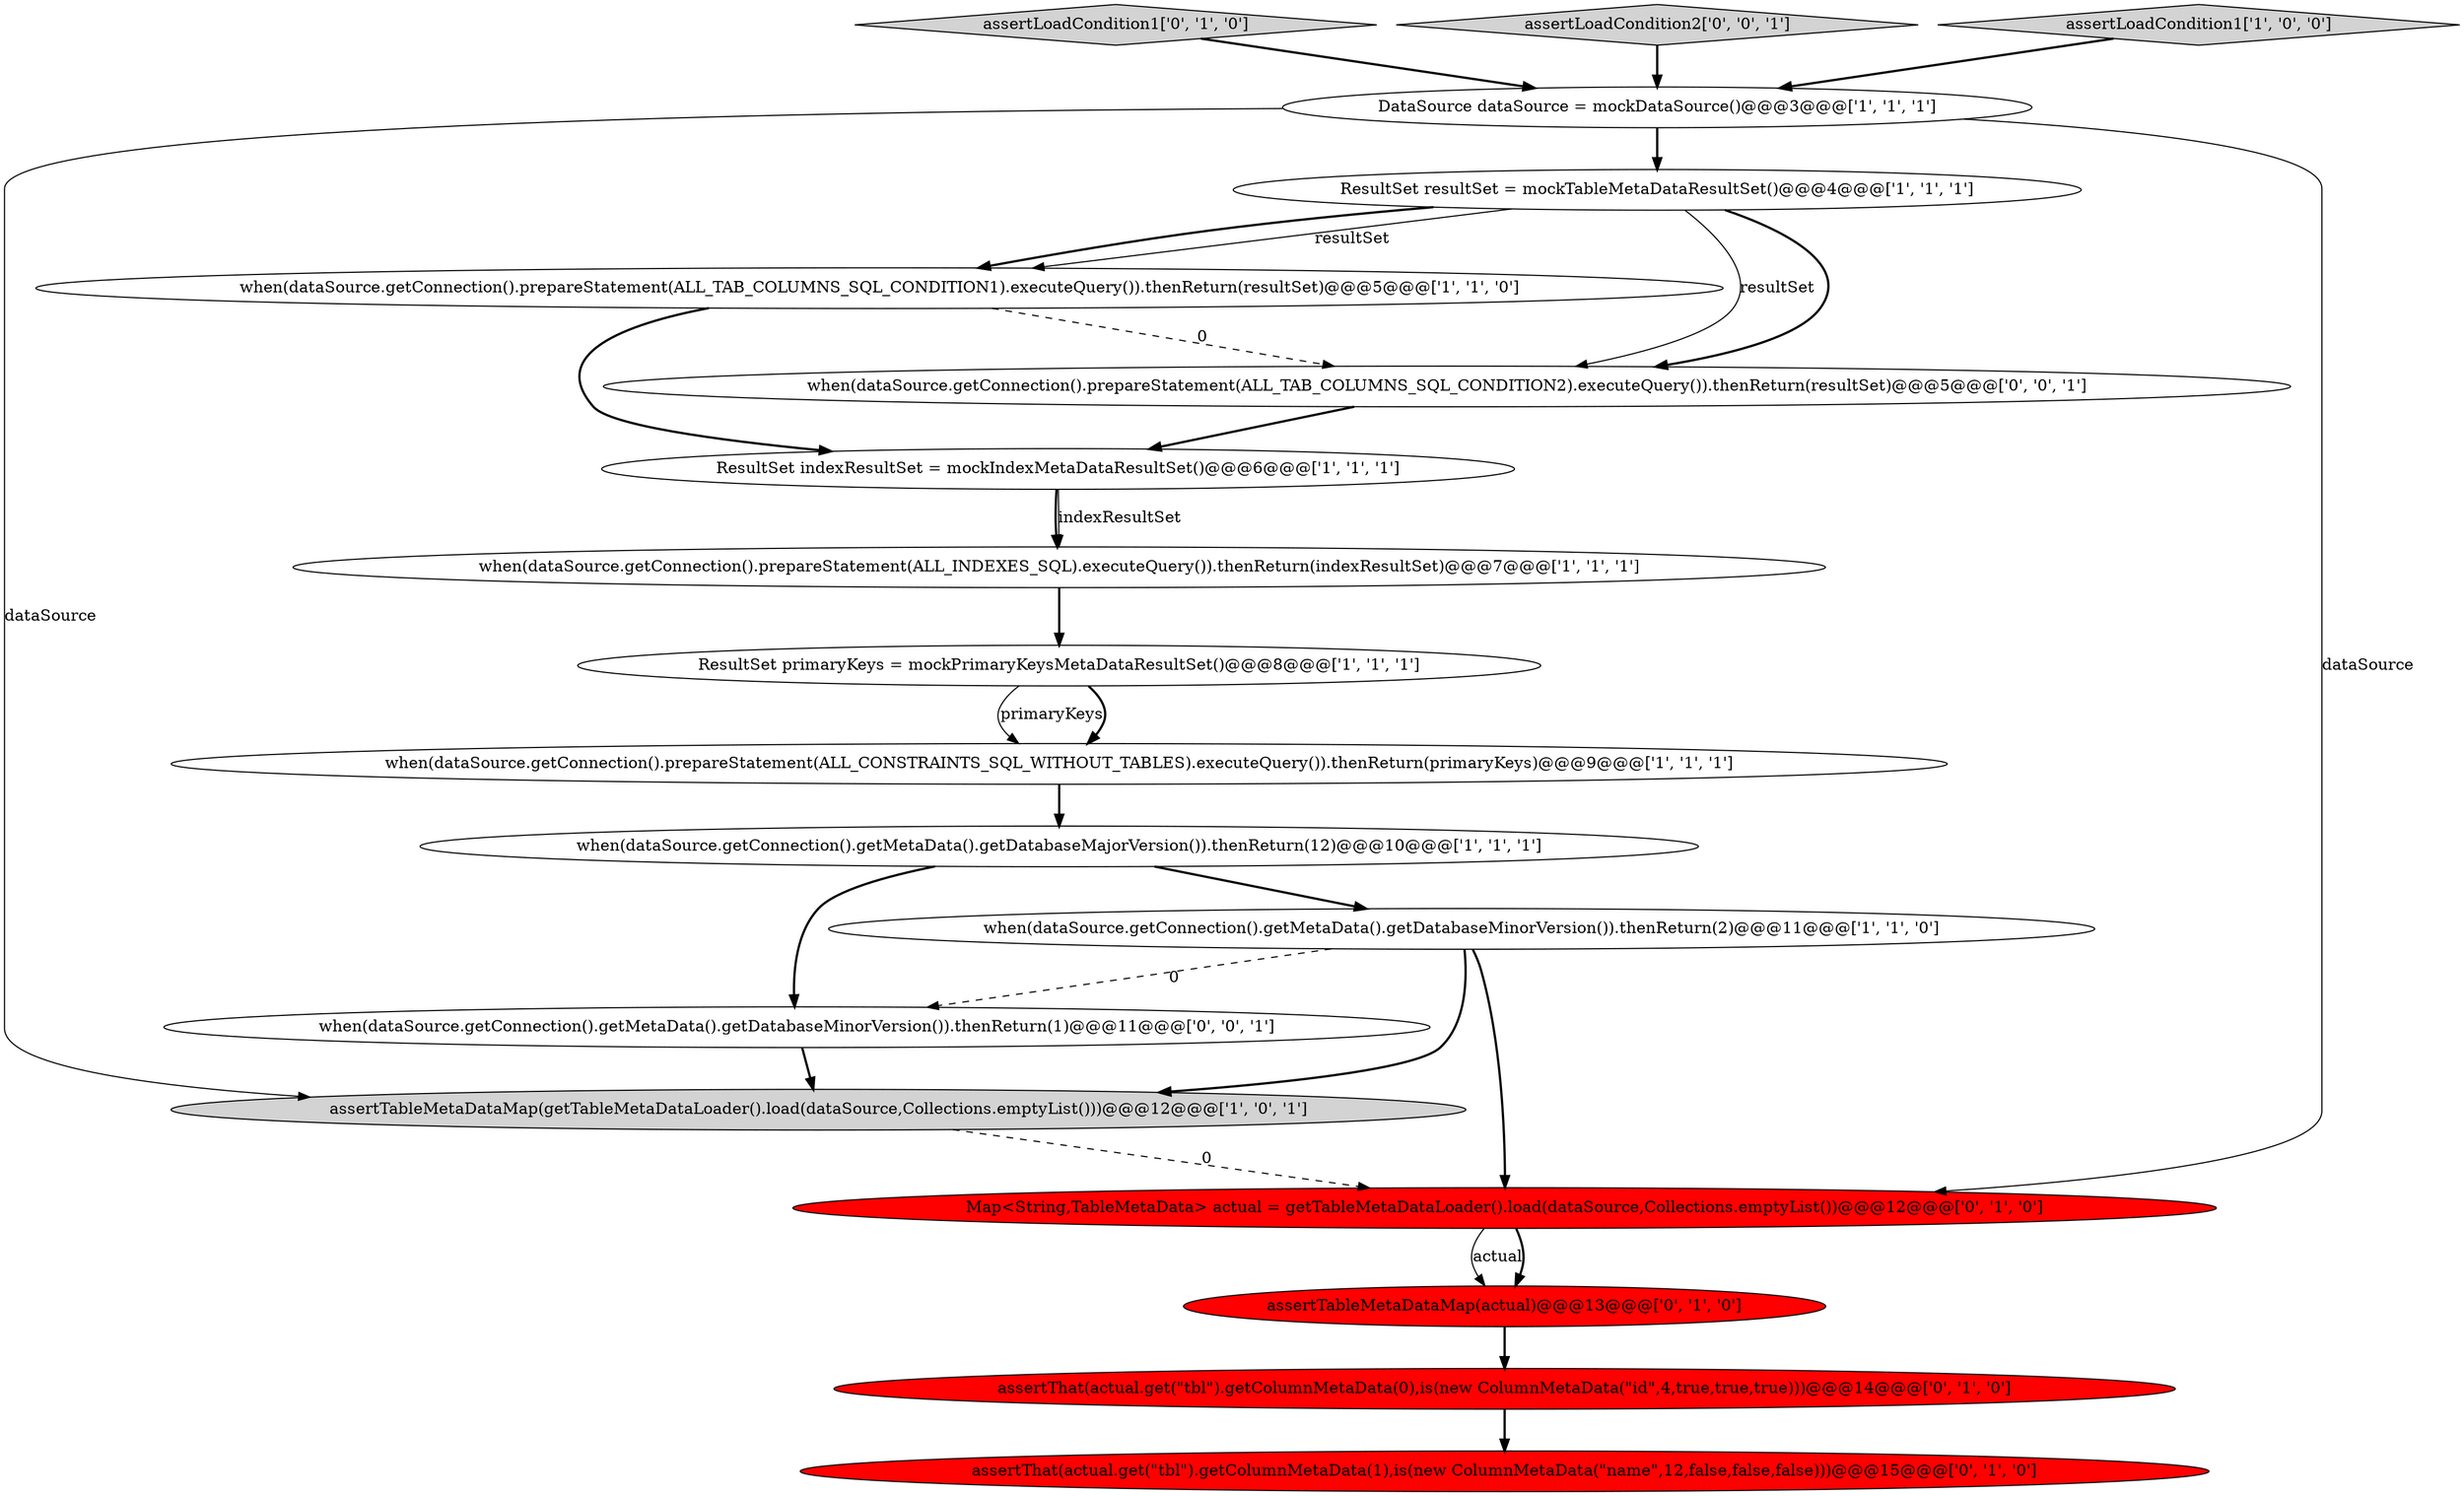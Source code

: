 digraph {
11 [style = filled, label = "assertThat(actual.get(\"tbl\").getColumnMetaData(0),is(new ColumnMetaData(\"id\",4,true,true,true)))@@@14@@@['0', '1', '0']", fillcolor = red, shape = ellipse image = "AAA1AAABBB2BBB"];
16 [style = filled, label = "when(dataSource.getConnection().prepareStatement(ALL_TAB_COLUMNS_SQL_CONDITION2).executeQuery()).thenReturn(resultSet)@@@5@@@['0', '0', '1']", fillcolor = white, shape = ellipse image = "AAA0AAABBB3BBB"];
4 [style = filled, label = "when(dataSource.getConnection().getMetaData().getDatabaseMajorVersion()).thenReturn(12)@@@10@@@['1', '1', '1']", fillcolor = white, shape = ellipse image = "AAA0AAABBB1BBB"];
6 [style = filled, label = "when(dataSource.getConnection().getMetaData().getDatabaseMinorVersion()).thenReturn(2)@@@11@@@['1', '1', '0']", fillcolor = white, shape = ellipse image = "AAA0AAABBB1BBB"];
7 [style = filled, label = "assertTableMetaDataMap(getTableMetaDataLoader().load(dataSource,Collections.emptyList()))@@@12@@@['1', '0', '1']", fillcolor = lightgray, shape = ellipse image = "AAA0AAABBB1BBB"];
9 [style = filled, label = "ResultSet resultSet = mockTableMetaDataResultSet()@@@4@@@['1', '1', '1']", fillcolor = white, shape = ellipse image = "AAA0AAABBB1BBB"];
1 [style = filled, label = "when(dataSource.getConnection().prepareStatement(ALL_TAB_COLUMNS_SQL_CONDITION1).executeQuery()).thenReturn(resultSet)@@@5@@@['1', '1', '0']", fillcolor = white, shape = ellipse image = "AAA0AAABBB1BBB"];
10 [style = filled, label = "when(dataSource.getConnection().prepareStatement(ALL_INDEXES_SQL).executeQuery()).thenReturn(indexResultSet)@@@7@@@['1', '1', '1']", fillcolor = white, shape = ellipse image = "AAA0AAABBB1BBB"];
18 [style = filled, label = "when(dataSource.getConnection().getMetaData().getDatabaseMinorVersion()).thenReturn(1)@@@11@@@['0', '0', '1']", fillcolor = white, shape = ellipse image = "AAA0AAABBB3BBB"];
13 [style = filled, label = "assertLoadCondition1['0', '1', '0']", fillcolor = lightgray, shape = diamond image = "AAA0AAABBB2BBB"];
15 [style = filled, label = "assertThat(actual.get(\"tbl\").getColumnMetaData(1),is(new ColumnMetaData(\"name\",12,false,false,false)))@@@15@@@['0', '1', '0']", fillcolor = red, shape = ellipse image = "AAA1AAABBB2BBB"];
8 [style = filled, label = "when(dataSource.getConnection().prepareStatement(ALL_CONSTRAINTS_SQL_WITHOUT_TABLES).executeQuery()).thenReturn(primaryKeys)@@@9@@@['1', '1', '1']", fillcolor = white, shape = ellipse image = "AAA0AAABBB1BBB"];
14 [style = filled, label = "assertTableMetaDataMap(actual)@@@13@@@['0', '1', '0']", fillcolor = red, shape = ellipse image = "AAA1AAABBB2BBB"];
12 [style = filled, label = "Map<String,TableMetaData> actual = getTableMetaDataLoader().load(dataSource,Collections.emptyList())@@@12@@@['0', '1', '0']", fillcolor = red, shape = ellipse image = "AAA1AAABBB2BBB"];
17 [style = filled, label = "assertLoadCondition2['0', '0', '1']", fillcolor = lightgray, shape = diamond image = "AAA0AAABBB3BBB"];
5 [style = filled, label = "ResultSet indexResultSet = mockIndexMetaDataResultSet()@@@6@@@['1', '1', '1']", fillcolor = white, shape = ellipse image = "AAA0AAABBB1BBB"];
0 [style = filled, label = "assertLoadCondition1['1', '0', '0']", fillcolor = lightgray, shape = diamond image = "AAA0AAABBB1BBB"];
2 [style = filled, label = "DataSource dataSource = mockDataSource()@@@3@@@['1', '1', '1']", fillcolor = white, shape = ellipse image = "AAA0AAABBB1BBB"];
3 [style = filled, label = "ResultSet primaryKeys = mockPrimaryKeysMetaDataResultSet()@@@8@@@['1', '1', '1']", fillcolor = white, shape = ellipse image = "AAA0AAABBB1BBB"];
1->5 [style = bold, label=""];
5->10 [style = bold, label=""];
4->6 [style = bold, label=""];
0->2 [style = bold, label=""];
2->12 [style = solid, label="dataSource"];
10->3 [style = bold, label=""];
4->18 [style = bold, label=""];
2->9 [style = bold, label=""];
9->16 [style = solid, label="resultSet"];
9->16 [style = bold, label=""];
11->15 [style = bold, label=""];
6->18 [style = dashed, label="0"];
12->14 [style = solid, label="actual"];
3->8 [style = solid, label="primaryKeys"];
17->2 [style = bold, label=""];
1->16 [style = dashed, label="0"];
3->8 [style = bold, label=""];
2->7 [style = solid, label="dataSource"];
12->14 [style = bold, label=""];
16->5 [style = bold, label=""];
7->12 [style = dashed, label="0"];
5->10 [style = solid, label="indexResultSet"];
8->4 [style = bold, label=""];
9->1 [style = bold, label=""];
6->7 [style = bold, label=""];
18->7 [style = bold, label=""];
14->11 [style = bold, label=""];
9->1 [style = solid, label="resultSet"];
13->2 [style = bold, label=""];
6->12 [style = bold, label=""];
}
